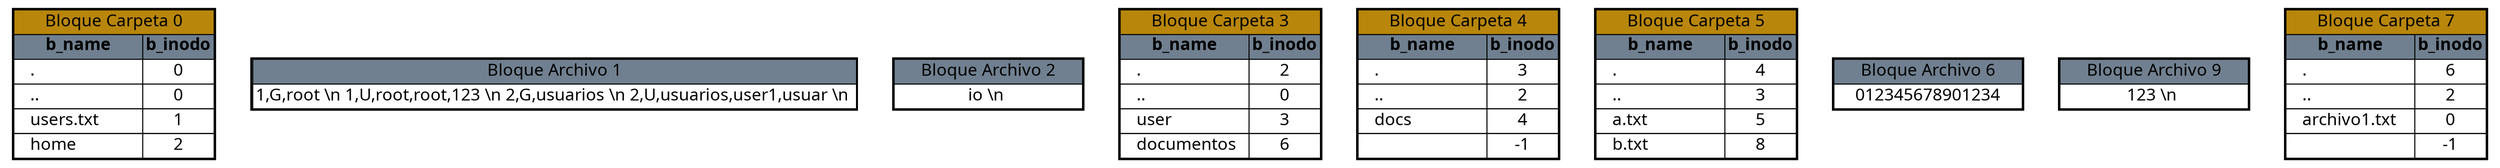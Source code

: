 digraph G {
graph[margin=0]
rankdir="TB";
node [shape=plaintext fontname= "Ubuntu" fontsize="14"];
edge [style="invis"];

"BLOCK_0" [ fontsize="17" label = <
<TABLE BGCOLOR="white" BORDER="2" COLOR="BLACK" CELLBORDER="1" CELLSPACING="0">
<TR>
<TD BGCOLOR="#B8860B" COLSPAN="2">Bloque Carpeta 0</TD>
</TR>
<TR>
<TD WIDTH="130" BGCOLOR="#708090"><B>b_name</B></TD>
<TD WIDTH="70" BGCOLOR="#708090"><B>b_inodo</B></TD>
</TR>

<TR>
<TD ALIGN="left">   .</TD>
<TD>0</TD>
</TR>

<TR>
<TD ALIGN="left">   ..</TD>
<TD>0</TD>
</TR>

<TR>
<TD ALIGN="left">   users.txt</TD>
<TD>1</TD>
</TR>

<TR>
<TD ALIGN="left">   home</TD>
<TD>2</TD>
</TR>

</TABLE>>];

"BLOCK_1" [ fontsize="17" label = <
<TABLE BGCOLOR="white"  BORDER="2" COLOR="BLACK" CELLBORDER="1" CELLSPACING="0">
<TR>
<TD WIDTH="190" BGCOLOR="#708090">Bloque Archivo 1</TD>
</TR>

<TR>
<TD>
1,G,root \n 1,U,root,root,123 \n 2,G,usuarios \n 2,U,usuarios,user1,usuar \n 
</TD>
</TR>

</TABLE>>];

"BLOCK_2" [ fontsize="17" label = <
<TABLE BGCOLOR="white"  BORDER="2" COLOR="BLACK" CELLBORDER="1" CELLSPACING="0">
<TR>
<TD WIDTH="190" BGCOLOR="#708090">Bloque Archivo 2</TD>
</TR>

<TR>
<TD>
io \n 
</TD>
</TR>

</TABLE>>];

"BLOCK_3" [ fontsize="17" label = <
<TABLE BGCOLOR="white" BORDER="2" COLOR="BLACK" CELLBORDER="1" CELLSPACING="0">
<TR>
<TD BGCOLOR="#B8860B" COLSPAN="2">Bloque Carpeta 3</TD>
</TR>
<TR>
<TD WIDTH="130" BGCOLOR="#708090"><B>b_name</B></TD>
<TD WIDTH="70" BGCOLOR="#708090"><B>b_inodo</B></TD>
</TR>

<TR>
<TD ALIGN="left">   .</TD>
<TD>2</TD>
</TR>

<TR>
<TD ALIGN="left">   ..</TD>
<TD>0</TD>
</TR>

<TR>
<TD ALIGN="left">   user</TD>
<TD>3</TD>
</TR>

<TR>
<TD ALIGN="left">   documentos</TD>
<TD>6</TD>
</TR>

</TABLE>>];

"BLOCK_4" [ fontsize="17" label = <
<TABLE BGCOLOR="white" BORDER="2" COLOR="BLACK" CELLBORDER="1" CELLSPACING="0">
<TR>
<TD BGCOLOR="#B8860B" COLSPAN="2">Bloque Carpeta 4</TD>
</TR>
<TR>
<TD WIDTH="130" BGCOLOR="#708090"><B>b_name</B></TD>
<TD WIDTH="70" BGCOLOR="#708090"><B>b_inodo</B></TD>
</TR>

<TR>
<TD ALIGN="left">   .</TD>
<TD>3</TD>
</TR>

<TR>
<TD ALIGN="left">   ..</TD>
<TD>2</TD>
</TR>

<TR>
<TD ALIGN="left">   docs</TD>
<TD>4</TD>
</TR>

<TR>
<TD ALIGN="left">   </TD>
<TD>-1</TD>
</TR>

</TABLE>>];

"BLOCK_5" [ fontsize="17" label = <
<TABLE BGCOLOR="white" BORDER="2" COLOR="BLACK" CELLBORDER="1" CELLSPACING="0">
<TR>
<TD BGCOLOR="#B8860B" COLSPAN="2">Bloque Carpeta 5</TD>
</TR>
<TR>
<TD WIDTH="130" BGCOLOR="#708090"><B>b_name</B></TD>
<TD WIDTH="70" BGCOLOR="#708090"><B>b_inodo</B></TD>
</TR>

<TR>
<TD ALIGN="left">   .</TD>
<TD>4</TD>
</TR>

<TR>
<TD ALIGN="left">   ..</TD>
<TD>3</TD>
</TR>

<TR>
<TD ALIGN="left">   a.txt</TD>
<TD>5</TD>
</TR>

<TR>
<TD ALIGN="left">   b.txt</TD>
<TD>8</TD>
</TR>

</TABLE>>];

"BLOCK_6" [ fontsize="17" label = <
<TABLE BGCOLOR="white"  BORDER="2" COLOR="BLACK" CELLBORDER="1" CELLSPACING="0">
<TR>
<TD WIDTH="190" BGCOLOR="#708090">Bloque Archivo 6</TD>
</TR>

<TR>
<TD>
012345678901234
</TD>
</TR>

</TABLE>>];

"BLOCK_9" [ fontsize="17" label = <
<TABLE BGCOLOR="white"  BORDER="2" COLOR="BLACK" CELLBORDER="1" CELLSPACING="0">
<TR>
<TD WIDTH="190" BGCOLOR="#708090">Bloque Archivo 9</TD>
</TR>

<TR>
<TD>
123 \n 
</TD>
</TR>

</TABLE>>];

"BLOCK_7" [ fontsize="17" label = <
<TABLE BGCOLOR="white" BORDER="2" COLOR="BLACK" CELLBORDER="1" CELLSPACING="0">
<TR>
<TD BGCOLOR="#B8860B" COLSPAN="2">Bloque Carpeta 7</TD>
</TR>
<TR>
<TD WIDTH="130" BGCOLOR="#708090"><B>b_name</B></TD>
<TD WIDTH="70" BGCOLOR="#708090"><B>b_inodo</B></TD>
</TR>

<TR>
<TD ALIGN="left">   .</TD>
<TD>6</TD>
</TR>

<TR>
<TD ALIGN="left">   ..</TD>
<TD>2</TD>
</TR>

<TR>
<TD ALIGN="left">   archivo1.txt</TD>
<TD>0</TD>
</TR>

<TR>
<TD ALIGN="left">   </TD>
<TD>-1</TD>
</TR>

</TABLE>>];

}